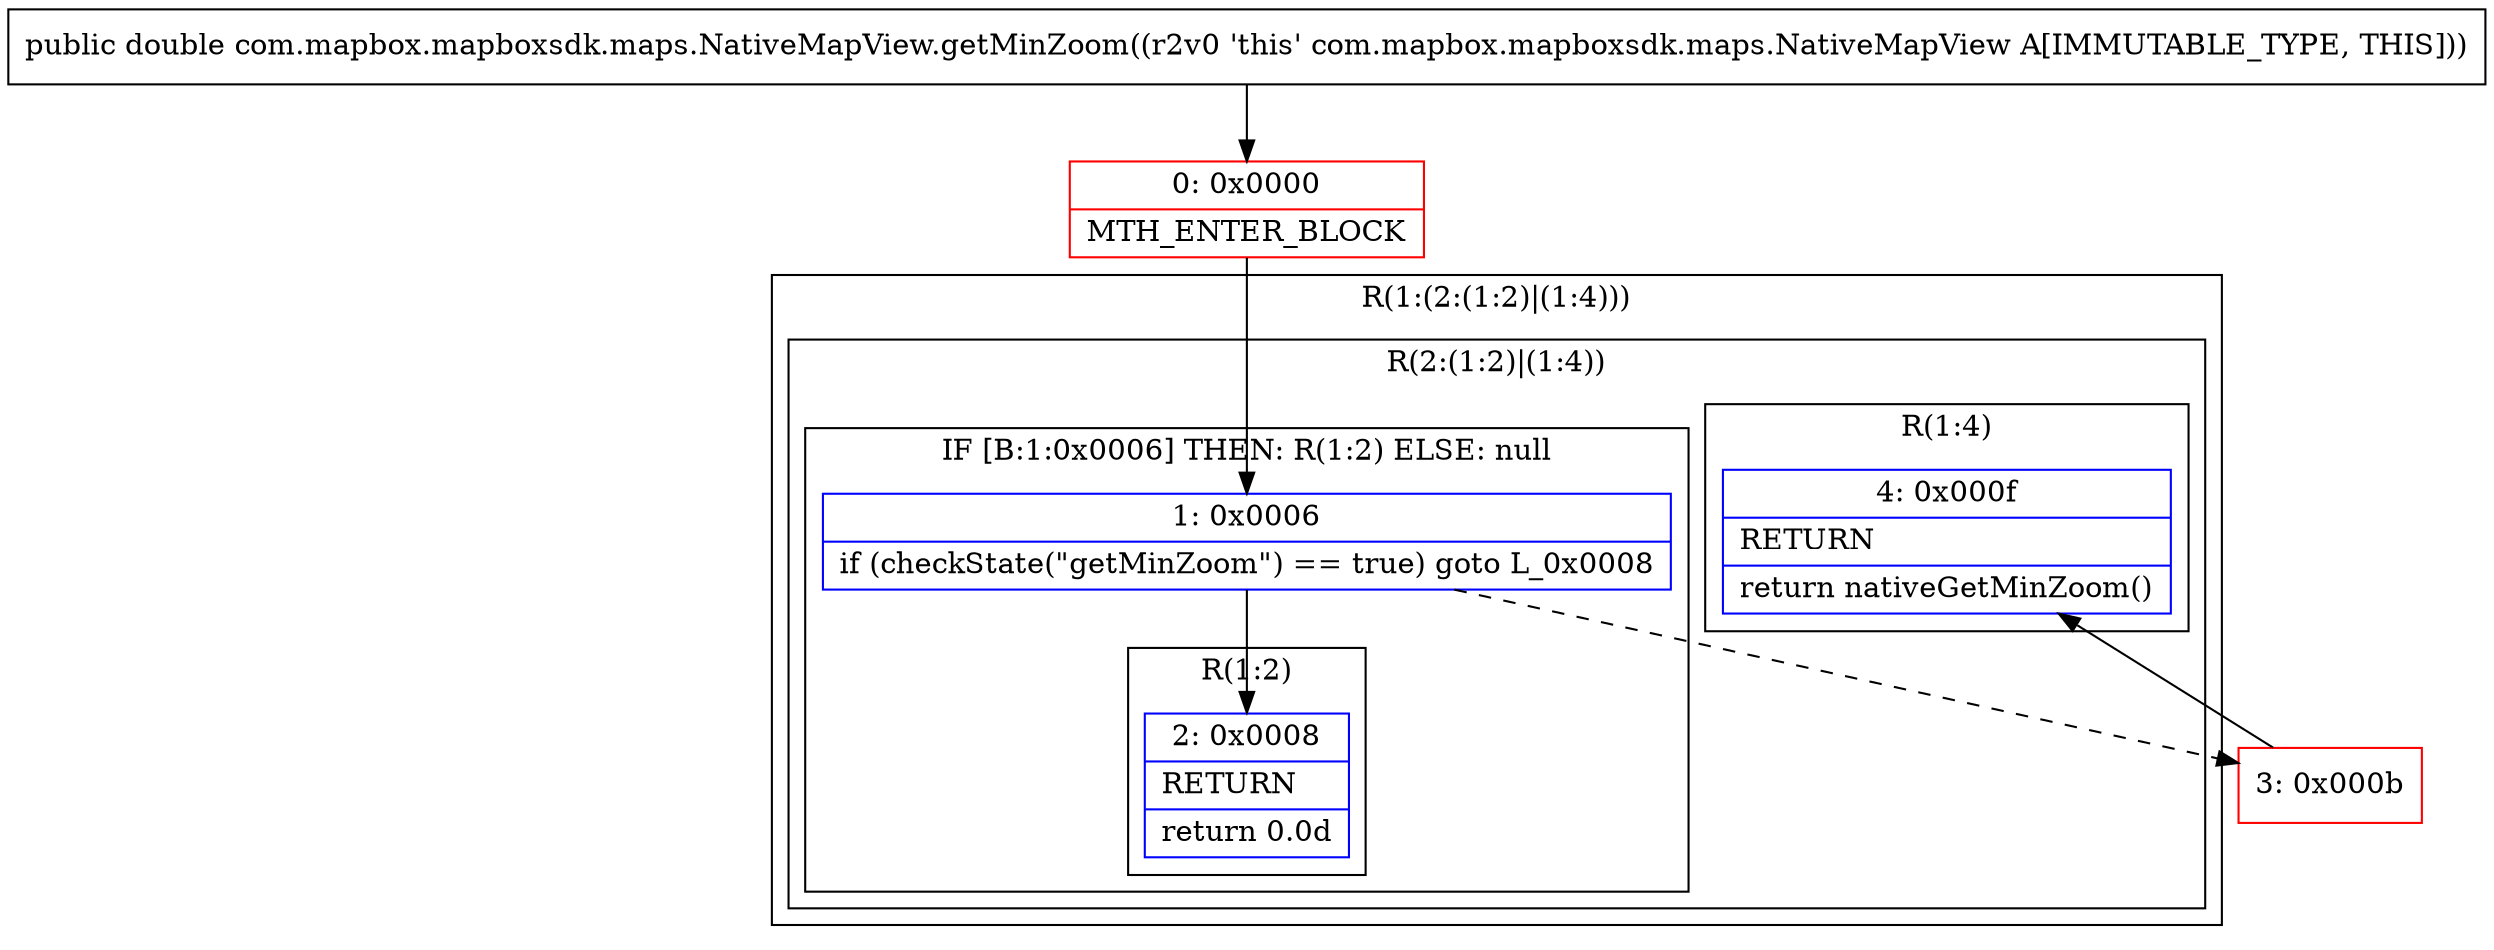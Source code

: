 digraph "CFG forcom.mapbox.mapboxsdk.maps.NativeMapView.getMinZoom()D" {
subgraph cluster_Region_156338090 {
label = "R(1:(2:(1:2)|(1:4)))";
node [shape=record,color=blue];
subgraph cluster_Region_2010865270 {
label = "R(2:(1:2)|(1:4))";
node [shape=record,color=blue];
subgraph cluster_IfRegion_1806015159 {
label = "IF [B:1:0x0006] THEN: R(1:2) ELSE: null";
node [shape=record,color=blue];
Node_1 [shape=record,label="{1\:\ 0x0006|if (checkState(\"getMinZoom\") == true) goto L_0x0008\l}"];
subgraph cluster_Region_1733422710 {
label = "R(1:2)";
node [shape=record,color=blue];
Node_2 [shape=record,label="{2\:\ 0x0008|RETURN\l|return 0.0d\l}"];
}
}
subgraph cluster_Region_1647856097 {
label = "R(1:4)";
node [shape=record,color=blue];
Node_4 [shape=record,label="{4\:\ 0x000f|RETURN\l|return nativeGetMinZoom()\l}"];
}
}
}
Node_0 [shape=record,color=red,label="{0\:\ 0x0000|MTH_ENTER_BLOCK\l}"];
Node_3 [shape=record,color=red,label="{3\:\ 0x000b}"];
MethodNode[shape=record,label="{public double com.mapbox.mapboxsdk.maps.NativeMapView.getMinZoom((r2v0 'this' com.mapbox.mapboxsdk.maps.NativeMapView A[IMMUTABLE_TYPE, THIS])) }"];
MethodNode -> Node_0;
Node_1 -> Node_2;
Node_1 -> Node_3[style=dashed];
Node_0 -> Node_1;
Node_3 -> Node_4;
}

